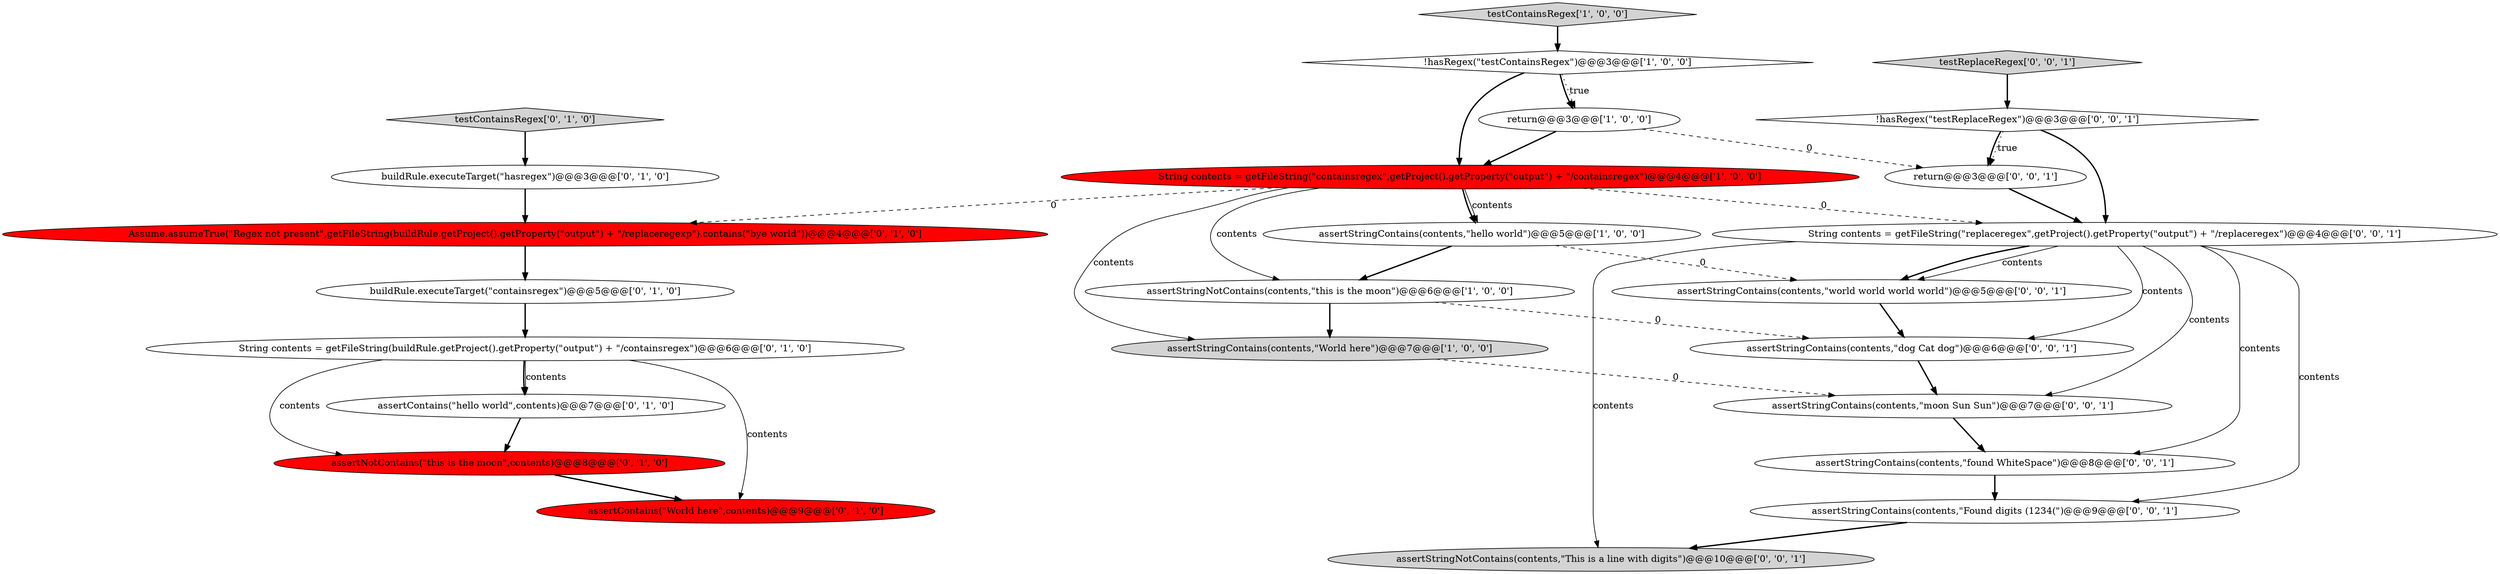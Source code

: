 digraph {
13 [style = filled, label = "assertContains(\"World here\",contents)@@@9@@@['0', '1', '0']", fillcolor = red, shape = ellipse image = "AAA1AAABBB2BBB"];
16 [style = filled, label = "!hasRegex(\"testReplaceRegex\")@@@3@@@['0', '0', '1']", fillcolor = white, shape = diamond image = "AAA0AAABBB3BBB"];
9 [style = filled, label = "buildRule.executeTarget(\"containsregex\")@@@5@@@['0', '1', '0']", fillcolor = white, shape = ellipse image = "AAA0AAABBB2BBB"];
4 [style = filled, label = "return@@@3@@@['1', '0', '0']", fillcolor = white, shape = ellipse image = "AAA0AAABBB1BBB"];
2 [style = filled, label = "assertStringNotContains(contents,\"this is the moon\")@@@6@@@['1', '0', '0']", fillcolor = white, shape = ellipse image = "AAA0AAABBB1BBB"];
19 [style = filled, label = "assertStringContains(contents,\"Found digits (1234(\")@@@9@@@['0', '0', '1']", fillcolor = white, shape = ellipse image = "AAA0AAABBB3BBB"];
11 [style = filled, label = "assertNotContains(\"this is the moon\",contents)@@@8@@@['0', '1', '0']", fillcolor = red, shape = ellipse image = "AAA1AAABBB2BBB"];
15 [style = filled, label = "assertStringNotContains(contents,\"This is a line with digits\")@@@10@@@['0', '0', '1']", fillcolor = lightgray, shape = ellipse image = "AAA0AAABBB3BBB"];
23 [style = filled, label = "assertStringContains(contents,\"found WhiteSpace\")@@@8@@@['0', '0', '1']", fillcolor = white, shape = ellipse image = "AAA0AAABBB3BBB"];
6 [style = filled, label = "assertStringContains(contents,\"World here\")@@@7@@@['1', '0', '0']", fillcolor = lightgray, shape = ellipse image = "AAA0AAABBB1BBB"];
10 [style = filled, label = "assertContains(\"hello world\",contents)@@@7@@@['0', '1', '0']", fillcolor = white, shape = ellipse image = "AAA0AAABBB2BBB"];
24 [style = filled, label = "assertStringContains(contents,\"dog Cat dog\")@@@6@@@['0', '0', '1']", fillcolor = white, shape = ellipse image = "AAA0AAABBB3BBB"];
0 [style = filled, label = "String contents = getFileString(\"containsregex\",getProject().getProperty(\"output\") + \"/containsregex\")@@@4@@@['1', '0', '0']", fillcolor = red, shape = ellipse image = "AAA1AAABBB1BBB"];
7 [style = filled, label = "String contents = getFileString(buildRule.getProject().getProperty(\"output\") + \"/containsregex\")@@@6@@@['0', '1', '0']", fillcolor = white, shape = ellipse image = "AAA0AAABBB2BBB"];
21 [style = filled, label = "testReplaceRegex['0', '0', '1']", fillcolor = lightgray, shape = diamond image = "AAA0AAABBB3BBB"];
20 [style = filled, label = "assertStringContains(contents,\"moon Sun Sun\")@@@7@@@['0', '0', '1']", fillcolor = white, shape = ellipse image = "AAA0AAABBB3BBB"];
14 [style = filled, label = "Assume.assumeTrue(\"Regex not present\",getFileString(buildRule.getProject().getProperty(\"output\") + \"/replaceregexp\").contains(\"bye world\"))@@@4@@@['0', '1', '0']", fillcolor = red, shape = ellipse image = "AAA1AAABBB2BBB"];
8 [style = filled, label = "buildRule.executeTarget(\"hasregex\")@@@3@@@['0', '1', '0']", fillcolor = white, shape = ellipse image = "AAA0AAABBB2BBB"];
17 [style = filled, label = "assertStringContains(contents,\"world world world world\")@@@5@@@['0', '0', '1']", fillcolor = white, shape = ellipse image = "AAA0AAABBB3BBB"];
12 [style = filled, label = "testContainsRegex['0', '1', '0']", fillcolor = lightgray, shape = diamond image = "AAA0AAABBB2BBB"];
5 [style = filled, label = "assertStringContains(contents,\"hello world\")@@@5@@@['1', '0', '0']", fillcolor = white, shape = ellipse image = "AAA0AAABBB1BBB"];
3 [style = filled, label = "!hasRegex(\"testContainsRegex\")@@@3@@@['1', '0', '0']", fillcolor = white, shape = diamond image = "AAA0AAABBB1BBB"];
18 [style = filled, label = "return@@@3@@@['0', '0', '1']", fillcolor = white, shape = ellipse image = "AAA0AAABBB3BBB"];
1 [style = filled, label = "testContainsRegex['1', '0', '0']", fillcolor = lightgray, shape = diamond image = "AAA0AAABBB1BBB"];
22 [style = filled, label = "String contents = getFileString(\"replaceregex\",getProject().getProperty(\"output\") + \"/replaceregex\")@@@4@@@['0', '0', '1']", fillcolor = white, shape = ellipse image = "AAA0AAABBB3BBB"];
22->19 [style = solid, label="contents"];
4->18 [style = dashed, label="0"];
22->24 [style = solid, label="contents"];
16->18 [style = bold, label=""];
7->10 [style = bold, label=""];
6->20 [style = dashed, label="0"];
2->6 [style = bold, label=""];
1->3 [style = bold, label=""];
3->4 [style = dotted, label="true"];
8->14 [style = bold, label=""];
0->5 [style = solid, label="contents"];
22->15 [style = solid, label="contents"];
9->7 [style = bold, label=""];
16->22 [style = bold, label=""];
3->4 [style = bold, label=""];
0->22 [style = dashed, label="0"];
3->0 [style = bold, label=""];
4->0 [style = bold, label=""];
7->11 [style = solid, label="contents"];
24->20 [style = bold, label=""];
0->14 [style = dashed, label="0"];
0->6 [style = solid, label="contents"];
22->17 [style = solid, label="contents"];
5->2 [style = bold, label=""];
17->24 [style = bold, label=""];
18->22 [style = bold, label=""];
5->17 [style = dashed, label="0"];
20->23 [style = bold, label=""];
12->8 [style = bold, label=""];
23->19 [style = bold, label=""];
11->13 [style = bold, label=""];
22->23 [style = solid, label="contents"];
21->16 [style = bold, label=""];
22->17 [style = bold, label=""];
14->9 [style = bold, label=""];
7->10 [style = solid, label="contents"];
22->20 [style = solid, label="contents"];
7->13 [style = solid, label="contents"];
2->24 [style = dashed, label="0"];
19->15 [style = bold, label=""];
0->2 [style = solid, label="contents"];
0->5 [style = bold, label=""];
10->11 [style = bold, label=""];
16->18 [style = dotted, label="true"];
}
